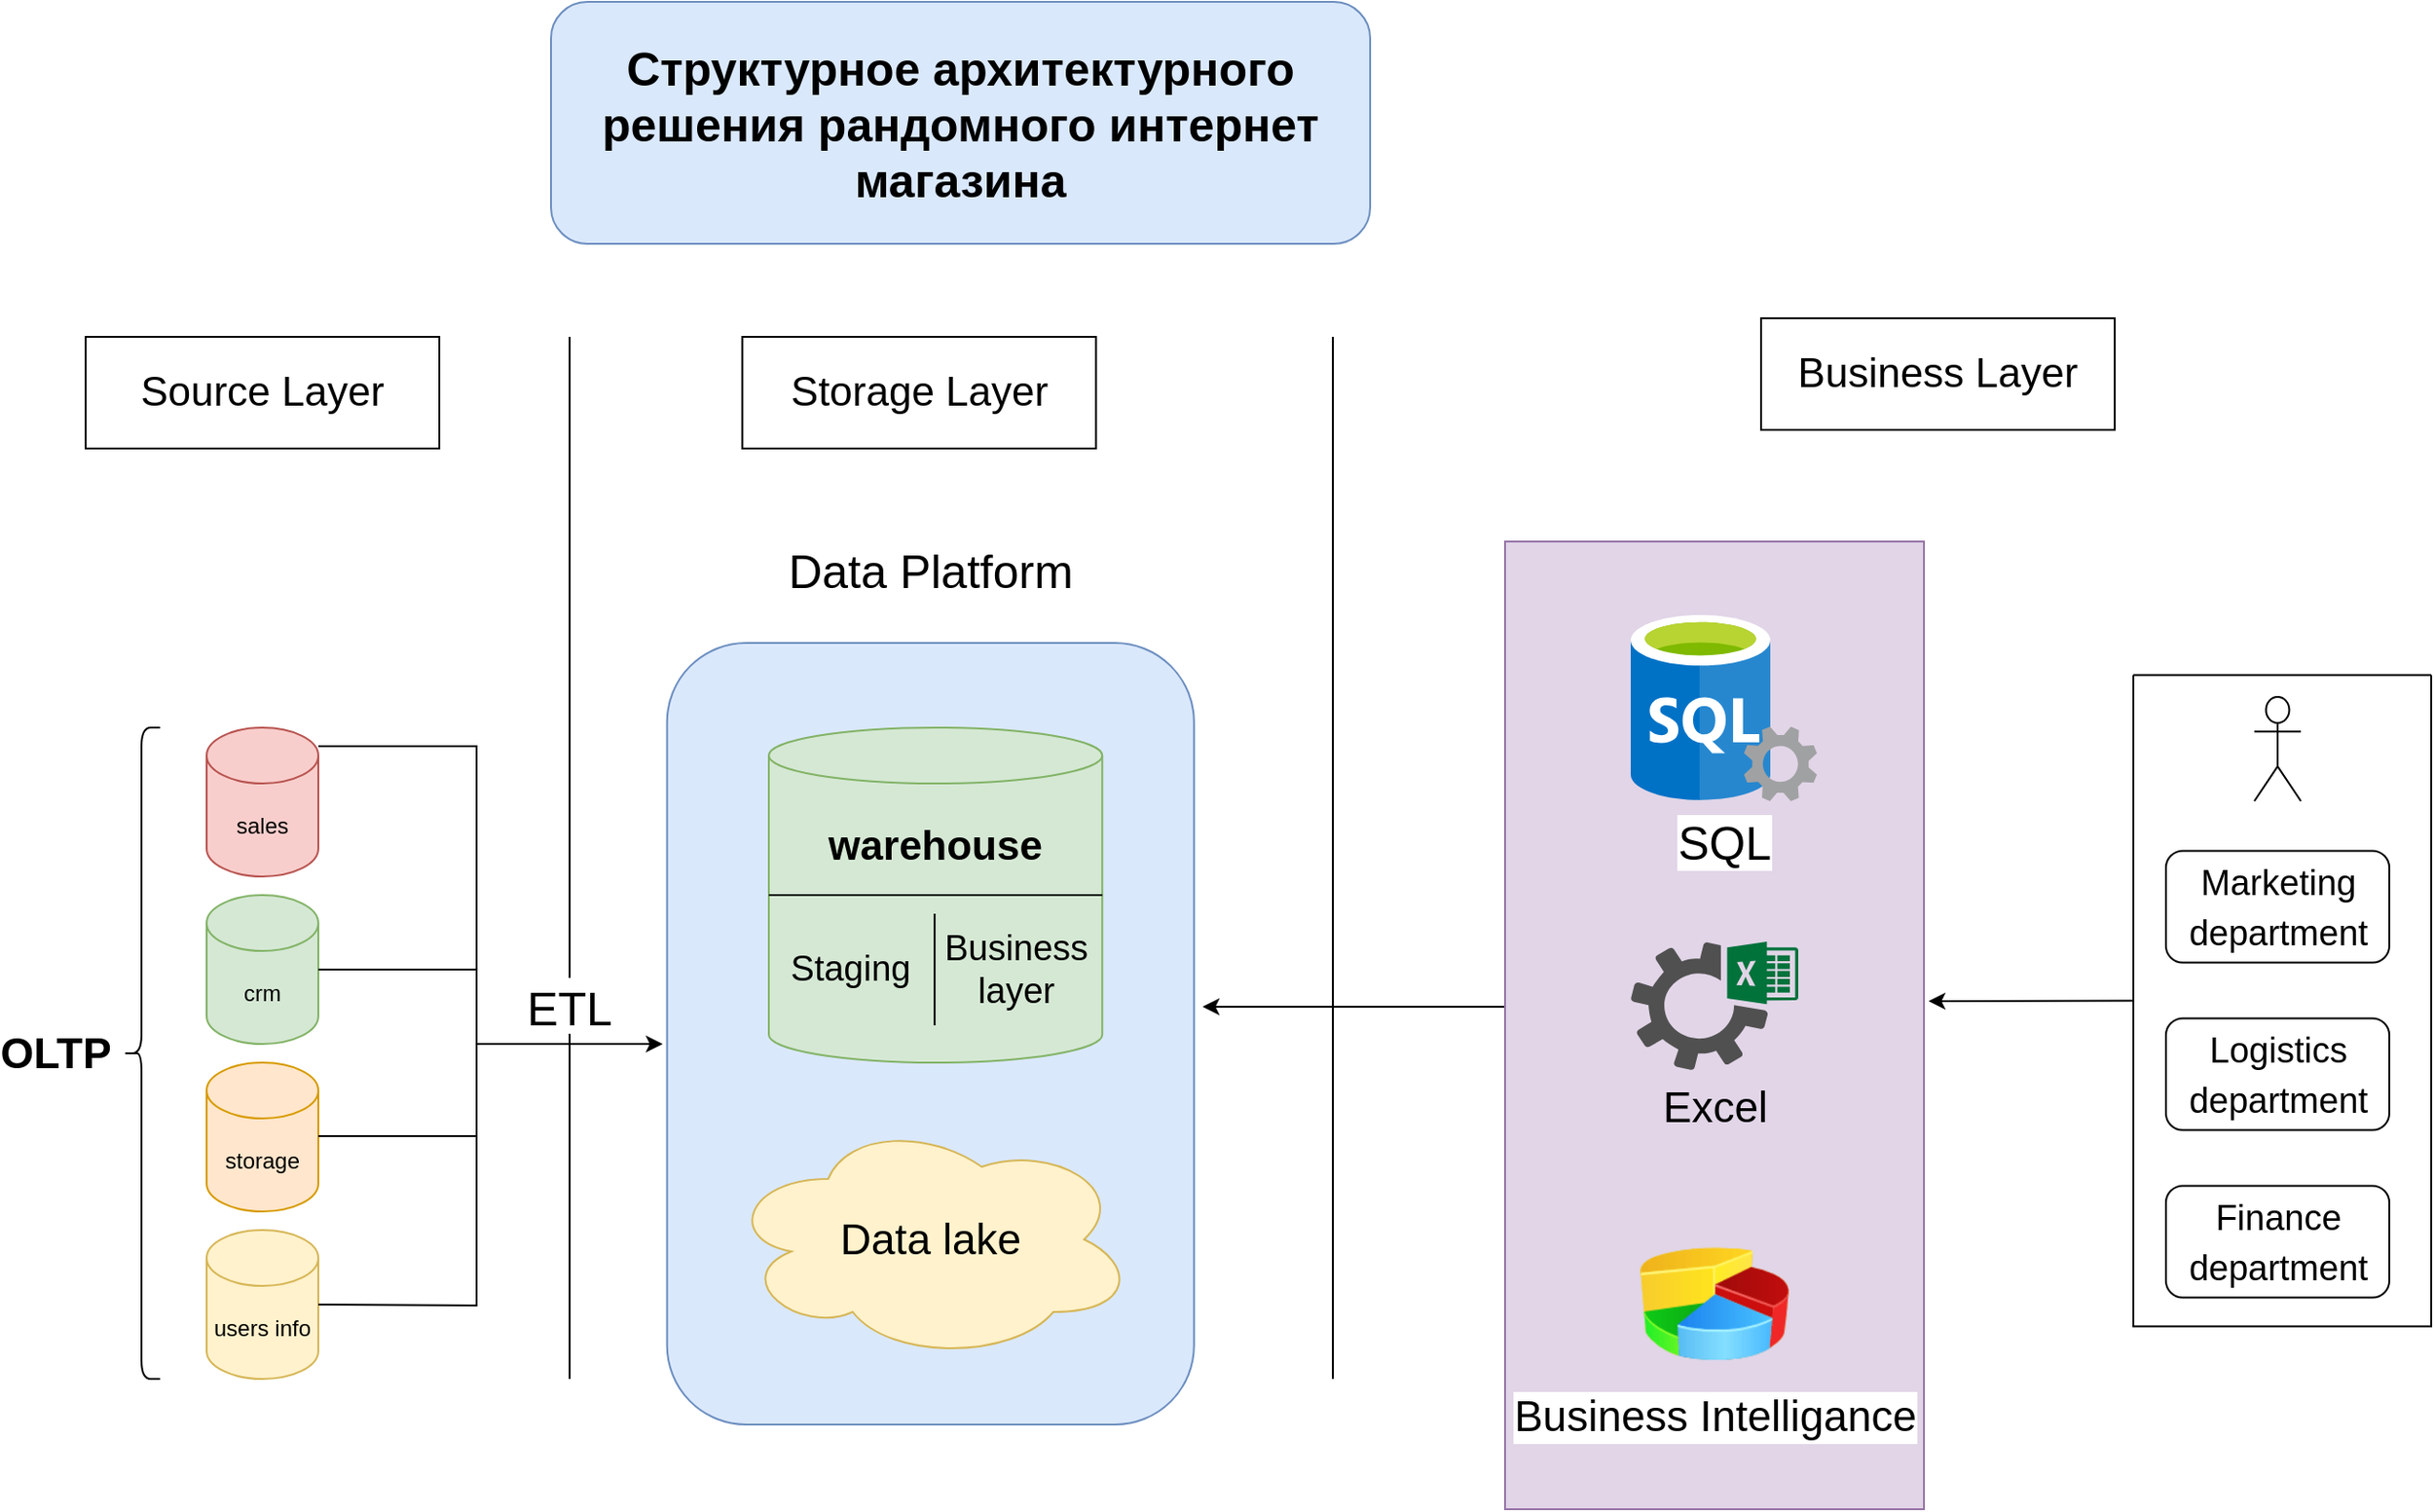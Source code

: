 <mxfile version="20.8.10" type="device"><diagram name="Страница 1" id="0UkZ-VURZqp-7JJBsaWb"><mxGraphModel dx="1434" dy="844" grid="1" gridSize="10" guides="1" tooltips="1" connect="1" arrows="1" fold="1" page="1" pageScale="1" pageWidth="827" pageHeight="1169" math="0" shadow="0"><root><mxCell id="0"/><mxCell id="1" parent="0"/><mxCell id="jQKqYQCdolejdklIQFWN-139" style="edgeStyle=orthogonalEdgeStyle;rounded=0;orthogonalLoop=1;jettySize=auto;html=1;fontSize=25;" edge="1" parent="1" source="jQKqYQCdolejdklIQFWN-136"><mxGeometry relative="1" as="geometry"><mxPoint x="1060" y="560" as="targetPoint"/><Array as="points"><mxPoint x="1060" y="560"/></Array></mxGeometry></mxCell><mxCell id="jQKqYQCdolejdklIQFWN-136" value="" style="rounded=0;whiteSpace=wrap;html=1;shadow=0;glass=0;labelBackgroundColor=#00FF80;sketch=0;strokeColor=#9673a6;fontSize=25;fillColor=#e1d5e7;" vertex="1" parent="1"><mxGeometry x="1222.5" y="310" width="225" height="520" as="geometry"/></mxCell><mxCell id="sDEv-8b-N917Nw7n_2nY-1" value="&lt;font style=&quot;font-size: 22px;&quot;&gt;Source Layer&lt;/font&gt;" style="rounded=0;whiteSpace=wrap;html=1;" parent="1" vertex="1"><mxGeometry x="460" y="200" width="190" height="60" as="geometry"/></mxCell><mxCell id="jQKqYQCdolejdklIQFWN-130" style="edgeStyle=orthogonalEdgeStyle;rounded=0;orthogonalLoop=1;jettySize=auto;html=1;fontSize=25;" edge="1" parent="1" source="jQKqYQCdolejdklIQFWN-2"><mxGeometry relative="1" as="geometry"><mxPoint x="770" y="580" as="targetPoint"/><Array as="points"><mxPoint x="670" y="420"/><mxPoint x="670" y="580"/></Array></mxGeometry></mxCell><mxCell id="jQKqYQCdolejdklIQFWN-2" value="sales" style="shape=cylinder3;whiteSpace=wrap;html=1;boundedLbl=1;backgroundOutline=1;size=15;fillColor=#f8cecc;strokeColor=#b85450;" vertex="1" parent="1"><mxGeometry x="525" y="410" width="60" height="80" as="geometry"/></mxCell><mxCell id="jQKqYQCdolejdklIQFWN-4" value="crm" style="shape=cylinder3;whiteSpace=wrap;html=1;boundedLbl=1;backgroundOutline=1;size=15;fillColor=#d5e8d4;strokeColor=#82b366;" vertex="1" parent="1"><mxGeometry x="525" y="500" width="60" height="80" as="geometry"/></mxCell><mxCell id="jQKqYQCdolejdklIQFWN-5" value="storage" style="shape=cylinder3;whiteSpace=wrap;html=1;boundedLbl=1;backgroundOutline=1;size=15;fillColor=#ffe6cc;strokeColor=#d79b00;" vertex="1" parent="1"><mxGeometry x="525" y="590" width="60" height="80" as="geometry"/></mxCell><mxCell id="jQKqYQCdolejdklIQFWN-6" value="Storage Layer" style="rounded=0;whiteSpace=wrap;html=1;fontSize=22;" vertex="1" parent="1"><mxGeometry x="812.75" y="200" width="190" height="60" as="geometry"/></mxCell><mxCell id="jQKqYQCdolejdklIQFWN-8" value="Business Layer" style="rounded=0;whiteSpace=wrap;html=1;fontSize=22;" vertex="1" parent="1"><mxGeometry x="1360" y="190" width="190" height="60" as="geometry"/></mxCell><mxCell id="jQKqYQCdolejdklIQFWN-9" value="" style="endArrow=none;html=1;rounded=0;fontSize=22;startArrow=none;" edge="1" parent="1" source="jQKqYQCdolejdklIQFWN-140"><mxGeometry width="50" height="50" relative="1" as="geometry"><mxPoint x="720" y="760" as="sourcePoint"/><mxPoint x="720" y="200" as="targetPoint"/></mxGeometry></mxCell><mxCell id="jQKqYQCdolejdklIQFWN-10" value="" style="endArrow=none;html=1;rounded=0;fontSize=22;" edge="1" parent="1"><mxGeometry width="50" height="50" relative="1" as="geometry"><mxPoint x="1130" y="760" as="sourcePoint"/><mxPoint x="1130" y="200" as="targetPoint"/></mxGeometry></mxCell><mxCell id="jQKqYQCdolejdklIQFWN-17" value="&lt;font style=&quot;font-size: 19px;&quot;&gt;Marketing department&lt;/font&gt;" style="rounded=1;whiteSpace=wrap;html=1;fontSize=22;" vertex="1" parent="1"><mxGeometry x="1577.5" y="476.25" width="120" height="60" as="geometry"/></mxCell><mxCell id="jQKqYQCdolejdklIQFWN-18" value="&lt;font style=&quot;font-size: 19px;&quot;&gt;Logistics department&lt;/font&gt;" style="rounded=1;whiteSpace=wrap;html=1;fontSize=22;" vertex="1" parent="1"><mxGeometry x="1577.5" y="566.25" width="120" height="60" as="geometry"/></mxCell><mxCell id="jQKqYQCdolejdklIQFWN-19" value="&lt;font style=&quot;font-size: 19px;&quot;&gt;Finance department&lt;/font&gt;" style="rounded=1;whiteSpace=wrap;html=1;fontSize=22;" vertex="1" parent="1"><mxGeometry x="1577.5" y="656.25" width="120" height="60" as="geometry"/></mxCell><mxCell id="jQKqYQCdolejdklIQFWN-20" value="Структурное архитектурного решения рандомного интернет магазина" style="rounded=1;fontSize=25;fillColor=#dae8fc;strokeColor=#6c8ebf;labelBackgroundColor=none;labelBorderColor=none;whiteSpace=wrap;html=1;fontStyle=1" vertex="1" parent="1"><mxGeometry x="710" y="20" width="440" height="130" as="geometry"/></mxCell><mxCell id="jQKqYQCdolejdklIQFWN-26" value="users info" style="shape=cylinder3;whiteSpace=wrap;html=1;boundedLbl=1;backgroundOutline=1;size=15;fillColor=#fff2cc;strokeColor=#d6b656;" vertex="1" parent="1"><mxGeometry x="525" y="680" width="60" height="80" as="geometry"/></mxCell><mxCell id="jQKqYQCdolejdklIQFWN-27" value="" style="shape=curlyBracket;whiteSpace=wrap;html=1;rounded=1;labelPosition=left;verticalLabelPosition=middle;align=right;verticalAlign=middle;fontSize=19;" vertex="1" parent="1"><mxGeometry x="480" y="410" width="20" height="350" as="geometry"/></mxCell><mxCell id="jQKqYQCdolejdklIQFWN-29" value="OLTP" style="text;html=1;strokeColor=none;fillColor=none;align=center;verticalAlign=middle;whiteSpace=wrap;rounded=0;fontSize=23;fontStyle=1" vertex="1" parent="1"><mxGeometry x="414" y="570" width="60" height="30" as="geometry"/></mxCell><mxCell id="jQKqYQCdolejdklIQFWN-104" value="Business Intelligance" style="image;html=1;image=img/lib/clip_art/finance/Pie_Chart_128x128.png;strokeColor=default;fontSize=23;" vertex="1" parent="1"><mxGeometry x="1295" y="679.5" width="80" height="80" as="geometry"/></mxCell><mxCell id="jQKqYQCdolejdklIQFWN-107" value="Excel" style="sketch=0;pointerEvents=1;shadow=0;dashed=0;html=1;strokeColor=none;fillColor=#505050;labelPosition=center;verticalLabelPosition=bottom;verticalAlign=top;outlineConnect=0;align=center;shape=mxgraph.office.services.excel_services;fontSize=23;" vertex="1" parent="1"><mxGeometry x="1290" y="525" width="90" height="69" as="geometry"/></mxCell><mxCell id="jQKqYQCdolejdklIQFWN-137" style="edgeStyle=orthogonalEdgeStyle;rounded=0;orthogonalLoop=1;jettySize=auto;html=1;exitX=0;exitY=0.5;exitDx=0;exitDy=0;fontSize=25;" edge="1" parent="1" source="jQKqYQCdolejdklIQFWN-111"><mxGeometry relative="1" as="geometry"><mxPoint x="1450" y="557" as="targetPoint"/><Array as="points"><mxPoint x="1450" y="557"/></Array></mxGeometry></mxCell><mxCell id="jQKqYQCdolejdklIQFWN-111" value="" style="swimlane;startSize=0;strokeColor=default;fontSize=23;" vertex="1" parent="1"><mxGeometry x="1560" y="381.75" width="160" height="350" as="geometry"/></mxCell><mxCell id="jQKqYQCdolejdklIQFWN-13" value="" style="shape=umlActor;verticalLabelPosition=bottom;verticalAlign=top;html=1;outlineConnect=0;fontSize=22;" vertex="1" parent="jQKqYQCdolejdklIQFWN-111"><mxGeometry x="65" y="11.75" width="25" height="56" as="geometry"/></mxCell><mxCell id="jQKqYQCdolejdklIQFWN-112" style="edgeStyle=orthogonalEdgeStyle;rounded=0;orthogonalLoop=1;jettySize=auto;html=1;exitX=0.5;exitY=1;exitDx=0;exitDy=0;fontSize=23;" edge="1" parent="1"><mxGeometry relative="1" as="geometry"><mxPoint x="1637.5" y="736.25" as="sourcePoint"/><mxPoint x="1637.5" y="736.25" as="targetPoint"/></mxGeometry></mxCell><mxCell id="jQKqYQCdolejdklIQFWN-121" value="SQL" style="sketch=0;aspect=fixed;html=1;points=[];align=center;image;fontSize=25;image=img/lib/mscae/SQL_Servers.svg;strokeColor=default;" vertex="1" parent="1"><mxGeometry x="1290" y="349.5" width="100" height="100" as="geometry"/></mxCell><mxCell id="jQKqYQCdolejdklIQFWN-125" value="Data Platform" style="text;html=1;strokeColor=none;fillColor=none;align=center;verticalAlign=middle;whiteSpace=wrap;rounded=0;fontSize=25;" vertex="1" parent="1"><mxGeometry x="793.87" y="310" width="240" height="30" as="geometry"/></mxCell><mxCell id="jQKqYQCdolejdklIQFWN-127" value="" style="rounded=1;whiteSpace=wrap;html=1;labelBackgroundColor=#00FF80;strokeColor=#6c8ebf;fontSize=25;fillColor=#dae8fc;perimeter=none;shadow=0;glass=0;" vertex="1" parent="1"><mxGeometry x="772.33" y="364.5" width="283.07" height="420" as="geometry"/></mxCell><mxCell id="jQKqYQCdolejdklIQFWN-11" value="&lt;b&gt;warehouse&lt;br&gt;&lt;br&gt;&lt;br&gt;&lt;/b&gt;&lt;br&gt;" style="shape=cylinder3;whiteSpace=wrap;html=1;boundedLbl=1;backgroundOutline=1;size=15;fontSize=22;fillColor=#d5e8d4;strokeColor=#82b366;" vertex="1" parent="1"><mxGeometry x="827" y="410" width="179.13" height="180" as="geometry"/></mxCell><mxCell id="jQKqYQCdolejdklIQFWN-31" value="Data lake" style="ellipse;shape=cloud;whiteSpace=wrap;html=1;fontSize=23;fillColor=#fff2cc;strokeColor=#d6b656;" vertex="1" parent="1"><mxGeometry x="803.87" y="620" width="220" height="130" as="geometry"/></mxCell><mxCell id="jQKqYQCdolejdklIQFWN-131" value="" style="endArrow=none;html=1;rounded=0;fontSize=25;exitX=1;exitY=0.5;exitDx=0;exitDy=0;exitPerimeter=0;" edge="1" parent="1" source="jQKqYQCdolejdklIQFWN-26"><mxGeometry width="50" height="50" relative="1" as="geometry"><mxPoint x="630" y="720" as="sourcePoint"/><mxPoint x="670" y="580" as="targetPoint"/><Array as="points"><mxPoint x="670" y="720.5"/></Array></mxGeometry></mxCell><mxCell id="jQKqYQCdolejdklIQFWN-133" value="" style="endArrow=none;html=1;rounded=0;fontSize=25;" edge="1" parent="1"><mxGeometry width="50" height="50" relative="1" as="geometry"><mxPoint x="585" y="540" as="sourcePoint"/><mxPoint x="670" y="540" as="targetPoint"/></mxGeometry></mxCell><mxCell id="jQKqYQCdolejdklIQFWN-134" value="" style="endArrow=none;html=1;rounded=0;fontSize=25;" edge="1" parent="1"><mxGeometry width="50" height="50" relative="1" as="geometry"><mxPoint x="585" y="629.5" as="sourcePoint"/><mxPoint x="670" y="629.5" as="targetPoint"/></mxGeometry></mxCell><mxCell id="jQKqYQCdolejdklIQFWN-141" value="" style="endArrow=none;html=1;rounded=0;fontSize=22;" edge="1" parent="1" target="jQKqYQCdolejdklIQFWN-140"><mxGeometry width="50" height="50" relative="1" as="geometry"><mxPoint x="720" y="760" as="sourcePoint"/><mxPoint x="720" y="200" as="targetPoint"/></mxGeometry></mxCell><mxCell id="jQKqYQCdolejdklIQFWN-140" value="ETL" style="text;html=1;strokeColor=none;fillColor=none;align=center;verticalAlign=middle;whiteSpace=wrap;rounded=0;fontSize=25;" vertex="1" parent="1"><mxGeometry x="690" y="544.5" width="60" height="30" as="geometry"/></mxCell><mxCell id="jQKqYQCdolejdklIQFWN-144" value="" style="endArrow=none;html=1;rounded=0;fontSize=25;entryX=1;entryY=0.5;entryDx=0;entryDy=0;entryPerimeter=0;exitX=0;exitY=0.5;exitDx=0;exitDy=0;exitPerimeter=0;" edge="1" parent="1" source="jQKqYQCdolejdklIQFWN-11" target="jQKqYQCdolejdklIQFWN-11"><mxGeometry width="50" height="50" relative="1" as="geometry"><mxPoint x="850" y="499.5" as="sourcePoint"/><mxPoint x="970" y="500" as="targetPoint"/></mxGeometry></mxCell><mxCell id="jQKqYQCdolejdklIQFWN-145" value="Staging" style="text;html=1;strokeColor=none;fillColor=none;align=center;verticalAlign=middle;whiteSpace=wrap;rounded=0;fontSize=19;" vertex="1" parent="1"><mxGeometry x="840.87" y="525" width="60" height="30" as="geometry"/></mxCell><mxCell id="jQKqYQCdolejdklIQFWN-147" value="Business layer" style="text;html=1;strokeColor=none;fillColor=none;align=center;verticalAlign=middle;whiteSpace=wrap;rounded=0;fontSize=19;" vertex="1" parent="1"><mxGeometry x="930" y="525" width="60" height="30" as="geometry"/></mxCell><mxCell id="jQKqYQCdolejdklIQFWN-150" value="" style="endArrow=none;html=1;rounded=0;fontSize=19;" edge="1" parent="1"><mxGeometry width="50" height="50" relative="1" as="geometry"><mxPoint x="916.07" y="570" as="sourcePoint"/><mxPoint x="916.07" y="510" as="targetPoint"/></mxGeometry></mxCell></root></mxGraphModel></diagram></mxfile>